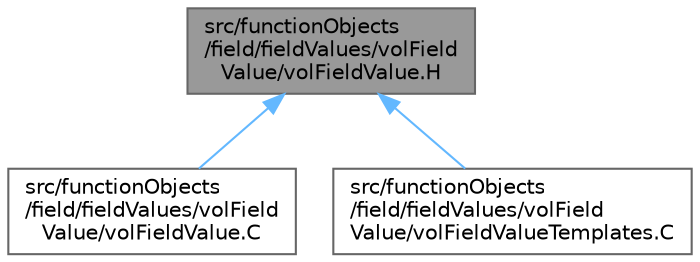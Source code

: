 digraph "src/functionObjects/field/fieldValues/volFieldValue/volFieldValue.H"
{
 // LATEX_PDF_SIZE
  bgcolor="transparent";
  edge [fontname=Helvetica,fontsize=10,labelfontname=Helvetica,labelfontsize=10];
  node [fontname=Helvetica,fontsize=10,shape=box,height=0.2,width=0.4];
  Node1 [id="Node000001",label="src/functionObjects\l/field/fieldValues/volField\lValue/volFieldValue.H",height=0.2,width=0.4,color="gray40", fillcolor="grey60", style="filled", fontcolor="black",tooltip=" "];
  Node1 -> Node2 [id="edge1_Node000001_Node000002",dir="back",color="steelblue1",style="solid",tooltip=" "];
  Node2 [id="Node000002",label="src/functionObjects\l/field/fieldValues/volField\lValue/volFieldValue.C",height=0.2,width=0.4,color="grey40", fillcolor="white", style="filled",URL="$volFieldValue_8C.html",tooltip=" "];
  Node1 -> Node3 [id="edge2_Node000001_Node000003",dir="back",color="steelblue1",style="solid",tooltip=" "];
  Node3 [id="Node000003",label="src/functionObjects\l/field/fieldValues/volField\lValue/volFieldValueTemplates.C",height=0.2,width=0.4,color="grey40", fillcolor="white", style="filled",URL="$volFieldValueTemplates_8C.html",tooltip=" "];
}
